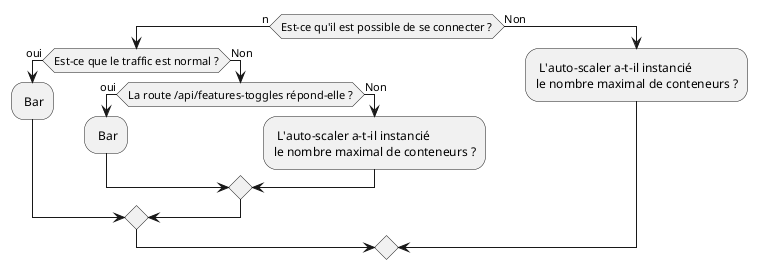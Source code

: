 @startuml
'https://plantuml.com/activity-diagram-beta

if (Est-ce qu'il est possible de se connecter ?) then (n)
    if (Est-ce que le traffic est normal ?) then (oui)
        : Bar;
    else (Non)
            if (La route /api/features-toggles répond-elle ?) then (oui)
                : Bar;
            else (Non)
                : L'auto-scaler a-t-il instancié \nle nombre maximal de conteneurs ?;
            endif
    endif
else (Non)
    : L'auto-scaler a-t-il instancié \nle nombre maximal de conteneurs ?;
endif

@enduml
